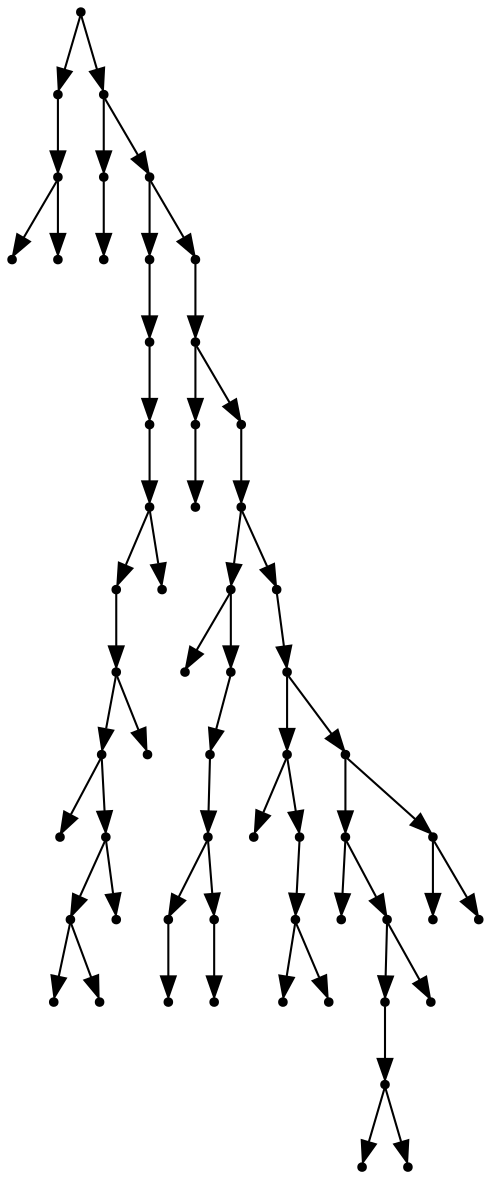 digraph {
  58 [shape=point];
  3 [shape=point];
  2 [shape=point];
  0 [shape=point];
  1 [shape=point];
  57 [shape=point];
  5 [shape=point];
  4 [shape=point];
  56 [shape=point];
  20 [shape=point];
  19 [shape=point];
  18 [shape=point];
  17 [shape=point];
  15 [shape=point];
  14 [shape=point];
  12 [shape=point];
  6 [shape=point];
  11 [shape=point];
  9 [shape=point];
  7 [shape=point];
  8 [shape=point];
  10 [shape=point];
  13 [shape=point];
  16 [shape=point];
  55 [shape=point];
  54 [shape=point];
  22 [shape=point];
  21 [shape=point];
  53 [shape=point];
  52 [shape=point];
  31 [shape=point];
  23 [shape=point];
  30 [shape=point];
  29 [shape=point];
  28 [shape=point];
  25 [shape=point];
  24 [shape=point];
  27 [shape=point];
  26 [shape=point];
  51 [shape=point];
  50 [shape=point];
  37 [shape=point];
  32 [shape=point];
  36 [shape=point];
  35 [shape=point];
  33 [shape=point];
  34 [shape=point];
  49 [shape=point];
  45 [shape=point];
  38 [shape=point];
  44 [shape=point];
  42 [shape=point];
  41 [shape=point];
  39 [shape=point];
  40 [shape=point];
  43 [shape=point];
  48 [shape=point];
  46 [shape=point];
  47 [shape=point];
58 -> 3;
3 -> 2;
2 -> 0;
2 -> 1;
58 -> 57;
57 -> 5;
5 -> 4;
57 -> 56;
56 -> 20;
20 -> 19;
19 -> 18;
18 -> 17;
17 -> 15;
15 -> 14;
14 -> 12;
12 -> 6;
12 -> 11;
11 -> 9;
9 -> 7;
9 -> 8;
11 -> 10;
14 -> 13;
17 -> 16;
56 -> 55;
55 -> 54;
54 -> 22;
22 -> 21;
54 -> 53;
53 -> 52;
52 -> 31;
31 -> 23;
31 -> 30;
30 -> 29;
29 -> 28;
28 -> 25;
25 -> 24;
28 -> 27;
27 -> 26;
52 -> 51;
51 -> 50;
50 -> 37;
37 -> 32;
37 -> 36;
36 -> 35;
35 -> 33;
35 -> 34;
50 -> 49;
49 -> 45;
45 -> 38;
45 -> 44;
44 -> 42;
42 -> 41;
41 -> 39;
41 -> 40;
44 -> 43;
49 -> 48;
48 -> 46;
48 -> 47;
}

